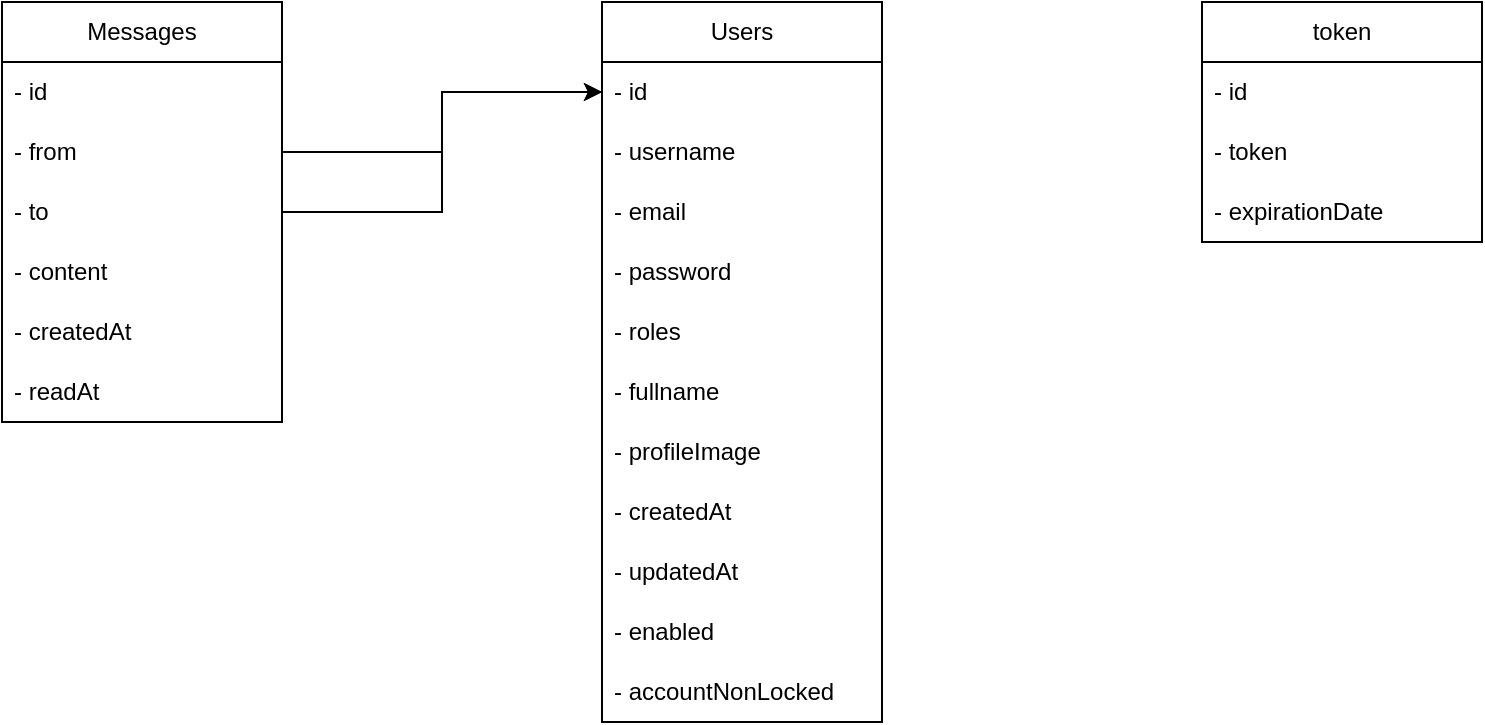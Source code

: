 <mxfile version="23.0.2" type="device">
  <diagram name="Page-1" id="B7-3M733uK068jvZ_Xqh">
    <mxGraphModel dx="954" dy="656" grid="1" gridSize="10" guides="1" tooltips="1" connect="1" arrows="1" fold="1" page="1" pageScale="1" pageWidth="827" pageHeight="1169" math="0" shadow="0">
      <root>
        <mxCell id="0" />
        <mxCell id="1" parent="0" />
        <mxCell id="Wtmpsh4QQ8gYiU8xSISh-1" value="Messages" style="swimlane;fontStyle=0;childLayout=stackLayout;horizontal=1;startSize=30;horizontalStack=0;resizeParent=1;resizeParentMax=0;resizeLast=0;collapsible=1;marginBottom=0;whiteSpace=wrap;html=1;expand=1;resizable=0;" parent="1" vertex="1">
          <mxGeometry x="30" y="120" width="140" height="210" as="geometry">
            <mxRectangle x="120" y="130" width="100" height="30" as="alternateBounds" />
          </mxGeometry>
        </mxCell>
        <mxCell id="Wtmpsh4QQ8gYiU8xSISh-2" value="- id" style="text;strokeColor=none;fillColor=none;align=left;verticalAlign=middle;spacingLeft=4;spacingRight=4;overflow=hidden;points=[[0,0.5],[1,0.5]];portConstraint=eastwest;rotatable=0;whiteSpace=wrap;html=1;" parent="Wtmpsh4QQ8gYiU8xSISh-1" vertex="1">
          <mxGeometry y="30" width="140" height="30" as="geometry" />
        </mxCell>
        <mxCell id="Wtmpsh4QQ8gYiU8xSISh-3" value="- from" style="text;strokeColor=none;fillColor=none;align=left;verticalAlign=middle;spacingLeft=4;spacingRight=4;overflow=hidden;points=[[0,0.5],[1,0.5]];portConstraint=eastwest;rotatable=0;whiteSpace=wrap;html=1;" parent="Wtmpsh4QQ8gYiU8xSISh-1" vertex="1">
          <mxGeometry y="60" width="140" height="30" as="geometry" />
        </mxCell>
        <mxCell id="Wtmpsh4QQ8gYiU8xSISh-4" value="- to" style="text;strokeColor=none;fillColor=none;align=left;verticalAlign=middle;spacingLeft=4;spacingRight=4;overflow=hidden;points=[[0,0.5],[1,0.5]];portConstraint=eastwest;rotatable=0;whiteSpace=wrap;html=1;" parent="Wtmpsh4QQ8gYiU8xSISh-1" vertex="1">
          <mxGeometry y="90" width="140" height="30" as="geometry" />
        </mxCell>
        <mxCell id="Wtmpsh4QQ8gYiU8xSISh-22" value="- content" style="text;strokeColor=none;fillColor=none;align=left;verticalAlign=middle;spacingLeft=4;spacingRight=4;overflow=hidden;points=[[0,0.5],[1,0.5]];portConstraint=eastwest;rotatable=0;whiteSpace=wrap;html=1;" parent="Wtmpsh4QQ8gYiU8xSISh-1" vertex="1">
          <mxGeometry y="120" width="140" height="30" as="geometry" />
        </mxCell>
        <mxCell id="Wtmpsh4QQ8gYiU8xSISh-21" value="- createdAt" style="text;strokeColor=none;fillColor=none;align=left;verticalAlign=middle;spacingLeft=4;spacingRight=4;overflow=hidden;points=[[0,0.5],[1,0.5]];portConstraint=eastwest;rotatable=0;whiteSpace=wrap;html=1;" parent="Wtmpsh4QQ8gYiU8xSISh-1" vertex="1">
          <mxGeometry y="150" width="140" height="30" as="geometry" />
        </mxCell>
        <mxCell id="Wtmpsh4QQ8gYiU8xSISh-23" value="- readAt" style="text;strokeColor=none;fillColor=none;align=left;verticalAlign=middle;spacingLeft=4;spacingRight=4;overflow=hidden;points=[[0,0.5],[1,0.5]];portConstraint=eastwest;rotatable=0;whiteSpace=wrap;html=1;" parent="Wtmpsh4QQ8gYiU8xSISh-1" vertex="1">
          <mxGeometry y="180" width="140" height="30" as="geometry" />
        </mxCell>
        <mxCell id="Wtmpsh4QQ8gYiU8xSISh-5" value="Users" style="swimlane;fontStyle=0;childLayout=stackLayout;horizontal=1;startSize=30;horizontalStack=0;resizeParent=1;resizeParentMax=0;resizeLast=0;collapsible=1;marginBottom=0;whiteSpace=wrap;html=1;expand=1;resizable=0;" parent="1" vertex="1">
          <mxGeometry x="330" y="120" width="140" height="360" as="geometry">
            <mxRectangle x="120" y="130" width="100" height="30" as="alternateBounds" />
          </mxGeometry>
        </mxCell>
        <mxCell id="Wtmpsh4QQ8gYiU8xSISh-6" value="- id" style="text;strokeColor=none;fillColor=none;align=left;verticalAlign=middle;spacingLeft=4;spacingRight=4;overflow=hidden;points=[[0,0.5],[1,0.5]];portConstraint=eastwest;rotatable=0;whiteSpace=wrap;html=1;" parent="Wtmpsh4QQ8gYiU8xSISh-5" vertex="1">
          <mxGeometry y="30" width="140" height="30" as="geometry" />
        </mxCell>
        <mxCell id="Wtmpsh4QQ8gYiU8xSISh-7" value="- username" style="text;strokeColor=none;fillColor=none;align=left;verticalAlign=middle;spacingLeft=4;spacingRight=4;overflow=hidden;points=[[0,0.5],[1,0.5]];portConstraint=eastwest;rotatable=0;whiteSpace=wrap;html=1;" parent="Wtmpsh4QQ8gYiU8xSISh-5" vertex="1">
          <mxGeometry y="60" width="140" height="30" as="geometry" />
        </mxCell>
        <mxCell id="Wtmpsh4QQ8gYiU8xSISh-8" value="- email" style="text;strokeColor=none;fillColor=none;align=left;verticalAlign=middle;spacingLeft=4;spacingRight=4;overflow=hidden;points=[[0,0.5],[1,0.5]];portConstraint=eastwest;rotatable=0;whiteSpace=wrap;html=1;" parent="Wtmpsh4QQ8gYiU8xSISh-5" vertex="1">
          <mxGeometry y="90" width="140" height="30" as="geometry" />
        </mxCell>
        <mxCell id="Wtmpsh4QQ8gYiU8xSISh-13" value="- password" style="text;strokeColor=none;fillColor=none;align=left;verticalAlign=middle;spacingLeft=4;spacingRight=4;overflow=hidden;points=[[0,0.5],[1,0.5]];portConstraint=eastwest;rotatable=0;whiteSpace=wrap;html=1;" parent="Wtmpsh4QQ8gYiU8xSISh-5" vertex="1">
          <mxGeometry y="120" width="140" height="30" as="geometry" />
        </mxCell>
        <mxCell id="Wtmpsh4QQ8gYiU8xSISh-12" value="- roles" style="text;strokeColor=none;fillColor=none;align=left;verticalAlign=middle;spacingLeft=4;spacingRight=4;overflow=hidden;points=[[0,0.5],[1,0.5]];portConstraint=eastwest;rotatable=0;whiteSpace=wrap;html=1;" parent="Wtmpsh4QQ8gYiU8xSISh-5" vertex="1">
          <mxGeometry y="150" width="140" height="30" as="geometry" />
        </mxCell>
        <mxCell id="Wtmpsh4QQ8gYiU8xSISh-11" value="- fullname" style="text;strokeColor=none;fillColor=none;align=left;verticalAlign=middle;spacingLeft=4;spacingRight=4;overflow=hidden;points=[[0,0.5],[1,0.5]];portConstraint=eastwest;rotatable=0;whiteSpace=wrap;html=1;" parent="Wtmpsh4QQ8gYiU8xSISh-5" vertex="1">
          <mxGeometry y="180" width="140" height="30" as="geometry" />
        </mxCell>
        <mxCell id="Wtmpsh4QQ8gYiU8xSISh-10" value="- profileImage" style="text;strokeColor=none;fillColor=none;align=left;verticalAlign=middle;spacingLeft=4;spacingRight=4;overflow=hidden;points=[[0,0.5],[1,0.5]];portConstraint=eastwest;rotatable=0;whiteSpace=wrap;html=1;" parent="Wtmpsh4QQ8gYiU8xSISh-5" vertex="1">
          <mxGeometry y="210" width="140" height="30" as="geometry" />
        </mxCell>
        <mxCell id="Wtmpsh4QQ8gYiU8xSISh-9" value="- createdAt" style="text;strokeColor=none;fillColor=none;align=left;verticalAlign=middle;spacingLeft=4;spacingRight=4;overflow=hidden;points=[[0,0.5],[1,0.5]];portConstraint=eastwest;rotatable=0;whiteSpace=wrap;html=1;" parent="Wtmpsh4QQ8gYiU8xSISh-5" vertex="1">
          <mxGeometry y="240" width="140" height="30" as="geometry" />
        </mxCell>
        <mxCell id="Wtmpsh4QQ8gYiU8xSISh-16" value="- updatedAt" style="text;strokeColor=none;fillColor=none;align=left;verticalAlign=middle;spacingLeft=4;spacingRight=4;overflow=hidden;points=[[0,0.5],[1,0.5]];portConstraint=eastwest;rotatable=0;whiteSpace=wrap;html=1;" parent="Wtmpsh4QQ8gYiU8xSISh-5" vertex="1">
          <mxGeometry y="270" width="140" height="30" as="geometry" />
        </mxCell>
        <mxCell id="Wtmpsh4QQ8gYiU8xSISh-15" value="- enabled" style="text;strokeColor=none;fillColor=none;align=left;verticalAlign=middle;spacingLeft=4;spacingRight=4;overflow=hidden;points=[[0,0.5],[1,0.5]];portConstraint=eastwest;rotatable=0;whiteSpace=wrap;html=1;" parent="Wtmpsh4QQ8gYiU8xSISh-5" vertex="1">
          <mxGeometry y="300" width="140" height="30" as="geometry" />
        </mxCell>
        <mxCell id="Wtmpsh4QQ8gYiU8xSISh-14" value="- accountNonLocked" style="text;strokeColor=none;fillColor=none;align=left;verticalAlign=middle;spacingLeft=4;spacingRight=4;overflow=hidden;points=[[0,0.5],[1,0.5]];portConstraint=eastwest;rotatable=0;whiteSpace=wrap;html=1;" parent="Wtmpsh4QQ8gYiU8xSISh-5" vertex="1">
          <mxGeometry y="330" width="140" height="30" as="geometry" />
        </mxCell>
        <mxCell id="Wtmpsh4QQ8gYiU8xSISh-17" value="token" style="swimlane;fontStyle=0;childLayout=stackLayout;horizontal=1;startSize=30;horizontalStack=0;resizeParent=1;resizeParentMax=0;resizeLast=0;collapsible=1;marginBottom=0;whiteSpace=wrap;html=1;expand=1;resizable=0;" parent="1" vertex="1">
          <mxGeometry x="630" y="120" width="140" height="120" as="geometry">
            <mxRectangle x="120" y="130" width="100" height="30" as="alternateBounds" />
          </mxGeometry>
        </mxCell>
        <mxCell id="Wtmpsh4QQ8gYiU8xSISh-18" value="- id" style="text;strokeColor=none;fillColor=none;align=left;verticalAlign=middle;spacingLeft=4;spacingRight=4;overflow=hidden;points=[[0,0.5],[1,0.5]];portConstraint=eastwest;rotatable=0;whiteSpace=wrap;html=1;" parent="Wtmpsh4QQ8gYiU8xSISh-17" vertex="1">
          <mxGeometry y="30" width="140" height="30" as="geometry" />
        </mxCell>
        <mxCell id="Wtmpsh4QQ8gYiU8xSISh-19" value="- token" style="text;strokeColor=none;fillColor=none;align=left;verticalAlign=middle;spacingLeft=4;spacingRight=4;overflow=hidden;points=[[0,0.5],[1,0.5]];portConstraint=eastwest;rotatable=0;whiteSpace=wrap;html=1;" parent="Wtmpsh4QQ8gYiU8xSISh-17" vertex="1">
          <mxGeometry y="60" width="140" height="30" as="geometry" />
        </mxCell>
        <mxCell id="Wtmpsh4QQ8gYiU8xSISh-20" value="- expirationDate" style="text;strokeColor=none;fillColor=none;align=left;verticalAlign=middle;spacingLeft=4;spacingRight=4;overflow=hidden;points=[[0,0.5],[1,0.5]];portConstraint=eastwest;rotatable=0;whiteSpace=wrap;html=1;" parent="Wtmpsh4QQ8gYiU8xSISh-17" vertex="1">
          <mxGeometry y="90" width="140" height="30" as="geometry" />
        </mxCell>
        <mxCell id="YtlWUg5KtfujQYjPIRIP-3" style="edgeStyle=orthogonalEdgeStyle;rounded=0;orthogonalLoop=1;jettySize=auto;html=1;entryX=0;entryY=0.5;entryDx=0;entryDy=0;" edge="1" parent="1" source="Wtmpsh4QQ8gYiU8xSISh-3" target="Wtmpsh4QQ8gYiU8xSISh-6">
          <mxGeometry relative="1" as="geometry" />
        </mxCell>
        <mxCell id="YtlWUg5KtfujQYjPIRIP-4" style="edgeStyle=orthogonalEdgeStyle;rounded=0;orthogonalLoop=1;jettySize=auto;html=1;entryX=0;entryY=0.5;entryDx=0;entryDy=0;" edge="1" parent="1" source="Wtmpsh4QQ8gYiU8xSISh-4" target="Wtmpsh4QQ8gYiU8xSISh-6">
          <mxGeometry relative="1" as="geometry" />
        </mxCell>
      </root>
    </mxGraphModel>
  </diagram>
</mxfile>
